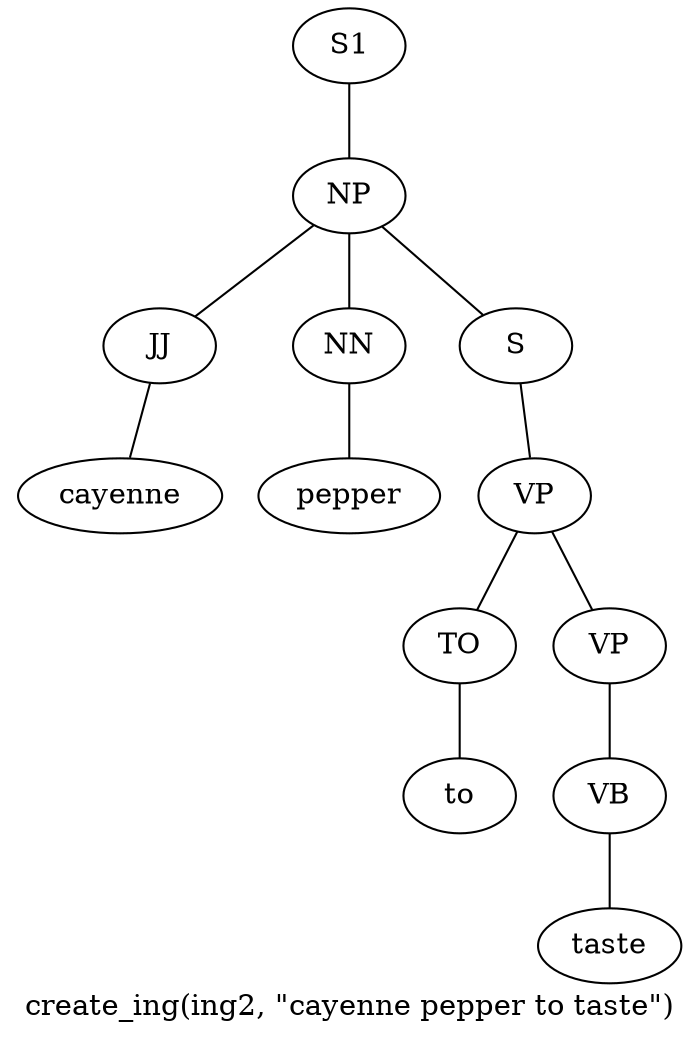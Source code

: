 graph SyntaxGraph {
	label = "create_ing(ing2, \"cayenne pepper to taste\")";
	Node0 [label="S1"];
	Node1 [label="NP"];
	Node2 [label="JJ"];
	Node3 [label="cayenne"];
	Node4 [label="NN"];
	Node5 [label="pepper"];
	Node6 [label="S"];
	Node7 [label="VP"];
	Node8 [label="TO"];
	Node9 [label="to"];
	Node10 [label="VP"];
	Node11 [label="VB"];
	Node12 [label="taste"];

	Node0 -- Node1;
	Node1 -- Node2;
	Node1 -- Node4;
	Node1 -- Node6;
	Node2 -- Node3;
	Node4 -- Node5;
	Node6 -- Node7;
	Node7 -- Node8;
	Node7 -- Node10;
	Node8 -- Node9;
	Node10 -- Node11;
	Node11 -- Node12;
}